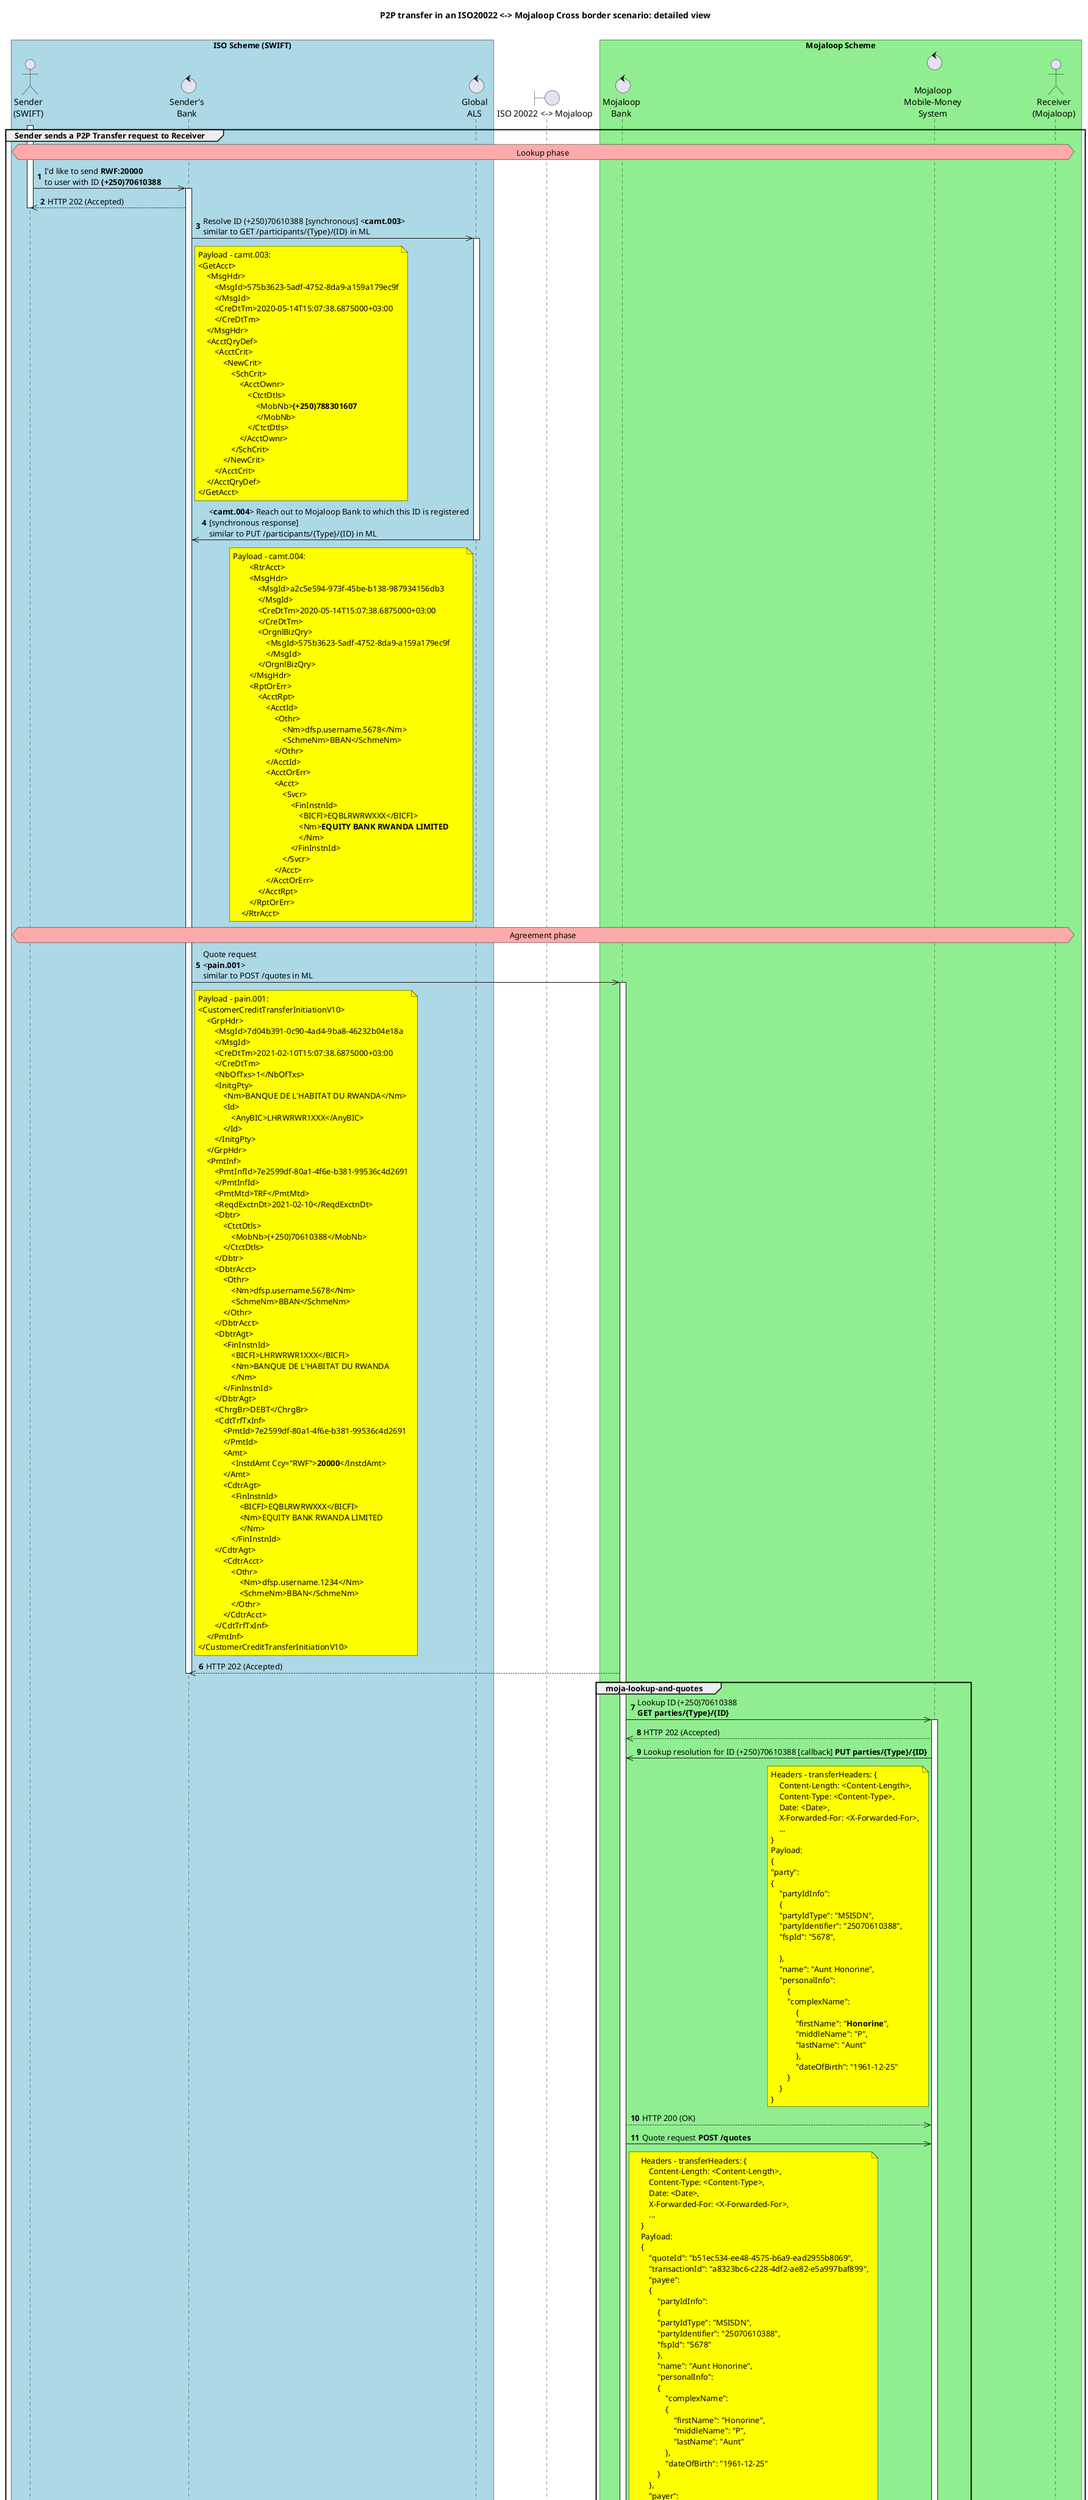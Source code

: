 /'*****
License
--------------
Copyright © 2020 Mojaloop Foundation

The Mojaloop files are made available by the Mojaloop Foundation under the Apache License, Version 2.0
(the "License") and you may not use these files except in compliance with the [License](http://www.apache.org/licenses/LICENSE-2.0). 

You may obtain a copy of the License at [http://www.apache.org/licenses/LICENSE-2.0](http://www.apache.org/licenses/LICENSE-2.0)

Unless required by applicable law or agreed to in writing, the Mojaloop files are distributed on an "AS IS" BASIS, WITHOUT WARRANTIES OR CONDITIONS OF ANY KIND, either express or implied. See the License for the specific language governing permissions and limitations under the [License](http://www.apache.org/licenses/LICENSE-2.0).
--------------
This is the official list of the Mojaloop project contributors for this file.
Names of the original copyright holders (individuals or organizations)
should be listed with a '*' in the first column. People who have
contributed from an organization can be listed under the organization
that actually holds the copyright for their contributions (see the
Gates Foundation organization for an example). Those individuals should have
their names indented and be marked with a '-'. Email address can be added
optionally within square brackets <email>.
* Gates Foundation

- Name Surname <name.surname@gatesfoundation.com>

- Sam Kummary <sam@modusbox.com>
 --------------
 ******'/

@startuml
' declate title
title P2P in a ISO20022 <-> Mojaloop Cross network scenario: Detailed

autonumber

' Actor Keys:
'   boundary - APIs/Interfaces, etc
'   collections - Kafka Topics
'   control - Kafka Consumers
'   entity - Database Access Objects
'   database - Database Persistance Store

' Actor Keys:
' participant - SendersBank, MojaloopBank, MLMMSystem and GALS
' actor - Sender/Receiver


' declare actors
actor "Sender\n(SWIFT)" as Sender
actor "Receiver\n(Mojaloop)" as Receiver
control "Global\nALS" as GALS
control "Sender's\nBank" as SendersBank
control "Mojaloop\nBank" as MojaloopBank
boundary "ISO 20022 <-> Mojaloop" as crossborder

control "\nMojaloop\nMobile-Money\nSystem" as MLMMSystem

box "ISO Scheme (SWIFT)" #LightBlue
	participant Sender
	participant SendersBank
    participant GALS
end box

boundary "ISO 20022 <-> Mojaloop" as crossborder

box "Mojaloop Scheme" #LightGreen
    participant MojaloopBank
	participant MLMMSystem
    participant Receiver
end box

title **P2P transfer in an ISO20022 <-> Mojaloop Cross border scenario: detailed view**\n

' start flow
group Sender sends a P2P Transfer request to Receiver
    hnote across #FFAAAA: Lookup phase
    activate Sender
    Sender ->> SendersBank: I'd like to send **RWF:20000**\nto user with ID **(+250)70610388**
    activate SendersBank
    Sender <<-- SendersBank: HTTP 202 (Accepted)
    deactivate Sender
    SendersBank ->> GALS: Resolve ID (+250)70610388 [synchronous] <**camt.003**>\nsimilar to GET /participants/{Type}/{ID} in ML
        note right of SendersBank #yellow
            Payload - camt.003:
            <GetAcct>
                <MsgHdr>
                    <MsgId>575b3623-5adf-4752-8da9-a159a179ec9f
                    </MsgId>
                    <CreDtTm>2020-05-14T15:07:38.6875000+03:00
                    </CreDtTm>
                </MsgHdr>
                <AcctQryDef>
                    <AcctCrit>
                        <NewCrit>
                            <SchCrit>
                                <AcctOwnr>
                                    <CtctDtls>
                                        <MobNb>**(+250)788301607**
                                        </MobNb>
                                    </CtctDtls>
                                </AcctOwnr>
                            </SchCrit>
                        </NewCrit>
                    </AcctCrit>
                </AcctQryDef>
            </GetAcct>
        end note
    activate GALS
    SendersBank <<- GALS: <**camt.004**> Reach out to Mojaloop Bank to which this ID is registered\n[synchronous response] \nsimilar to PUT /participants/{Type}/{ID} in ML
        note left of GALS #yellow
            Payload - camt.004:
            	<RtrAcct>
                    <MsgHdr>
                        <MsgId>a2c5e594-973f-45be-b138-987934156db3
                        </MsgId>
                        <CreDtTm>2020-05-14T15:07:38.6875000+03:00
                        </CreDtTm>
                        <OrgnlBizQry>										
                            <MsgId>575b3623-5adf-4752-8da9-a159a179ec9f
                            </MsgId>
                        </OrgnlBizQry>
                    </MsgHdr>
                    <RptOrErr>
                        <AcctRpt>
                            <AcctId>
                                <Othr>
                                    <Nm>dfsp.username.5678</Nm>
                                    <SchmeNm>BBAN</SchmeNm>
                                </Othr>
                            </AcctId>
                            <AcctOrErr>
                                <Acct>
                                    <Svcr>
                                        <FinInstnId>
                                            <BICFI>EQBLRWRWXXX</BICFI>
                                            <Nm>**EQUITY BANK RWANDA LIMITED**
                                            </Nm>
                                        </FinInstnId>
                                    </Svcr>
                                </Acct>
                            </AcctOrErr>
                        </AcctRpt>
                    </RptOrErr>
                </RtrAcct>
        end note
    deactivate GALS

    hnote across #FFAAAA: Agreement phase
    SendersBank ->> MojaloopBank: Quote request\n<**pain.001**>\nsimilar to POST /quotes in ML
        note right of SendersBank #yellow
            Payload - pain.001:
            <CustomerCreditTransferInitiationV10>
                <GrpHdr>
                    <MsgId>7d04b391-0c90-4ad4-9ba8-46232b04e18a
                    </MsgId>
                    <CreDtTm>2021-02-10T15:07:38.6875000+03:00
                    </CreDtTm>
                    <NbOfTxs>1</NbOfTxs>
                    <InitgPty>
                        <Nm>BANQUE DE L'HABITAT DU RWANDA</Nm>
                        <Id>
                            <AnyBIC>LHRWRWR1XXX</AnyBIC>
                        </Id>
                    </InitgPty>
                </GrpHdr>
                <PmtInf>
                    <PmtInfId>7e2599df-80a1-4f6e-b381-99536c4d2691
                    </PmtInfId>
                    <PmtMtd>TRF</PmtMtd>
                    <ReqdExctnDt>2021-02-10</ReqdExctnDt>
                    <Dbtr>
                        <CtctDtls>
                            <MobNb>(+250)70610388</MobNb>
                        </CtctDtls>
                    </Dbtr>
                    <DbtrAcct>
                        <Othr>
                            <Nm>dfsp.username.5678</Nm>
                            <SchmeNm>BBAN</SchmeNm>
                        </Othr>
                    </DbtrAcct>
                    <DbtrAgt>
                        <FinInstnId>
                            <BICFI>LHRWRWR1XXX</BICFI>
                            <Nm>BANQUE DE L'HABITAT DU RWANDA
                            </Nm>
                        </FinInstnId>
                    </DbtrAgt>
                    <ChrgBr>DEBT</ChrgBr>
                    <CdtTrfTxInf>
                        <PmtId>7e2599df-80a1-4f6e-b381-99536c4d2691
                        </PmtId>
                        <Amt>
                            <InstdAmt Ccy="RWF">**20000**</InstdAmt>
                        </Amt>
                        <CdtrAgt>
                            <FinInstnId>
                                <BICFI>EQBLRWRWXXX</BICFI>
                                <Nm>EQUITY BANK RWANDA LIMITED
                                </Nm>
                            </FinInstnId>
                    </CdtrAgt>
                        <CdtrAcct>
                            <Othr>
                                <Nm>dfsp.username.1234</Nm>
                                <SchmeNm>BBAN</SchmeNm>
                            </Othr>
                        </CdtrAcct>
                    </CdtTrfTxInf>
                </PmtInf>
            </CustomerCreditTransferInitiationV10>
        end note
    activate MojaloopBank
    SendersBank <<-- MojaloopBank: HTTP 202 (Accepted)
    deactivate SendersBank
    group moja-lookup-and-quotes
        MojaloopBank ->> MLMMSystem: Lookup ID (+250)70610388\n**GET parties/{Type}/{ID}**
        activate MLMMSystem
        MojaloopBank <<-- MLMMSystem: HTTP 202 (Accepted)
        MojaloopBank <<- MLMMSystem: Lookup resolution for ID (+250)70610388 [callback] **PUT parties/{Type}/{ID}**
            note left of MLMMSystem #yellow
                Headers - transferHeaders: {
                    Content-Length: <Content-Length>,
                    Content-Type: <Content-Type>,
                    Date: <Date>,
                    X-Forwarded-For: <X-Forwarded-For>,
                    ...
                }
                Payload:
                {
                "party":
                {
                    "partyIdInfo":
                    {
                    "partyIdType": "MSISDN", 
                    "partyIdentifier": "25070610388",
                    "fspId": "5678",
                    
                    },
                    "name": "Aunt Honorine",
                    "personalInfo": 
                        { 
                        "complexName": 
                            { 
                            "firstName": "**Honorine**",
                            "middleName": "P",
                            "lastName": "Aunt"
                            },
                            "dateOfBirth": "1961-12-25"
                        }
                    }
                } 
            end note
        MojaloopBank -->> MLMMSystem: HTTP 200 (OK)
        MojaloopBank ->> MLMMSystem: Quote request **POST /quotes**
            note right of MojaloopBank #yellow
                Headers - transferHeaders: {
                    Content-Length: <Content-Length>,
                    Content-Type: <Content-Type>,
                    Date: <Date>,
                    X-Forwarded-For: <X-Forwarded-For>,
                    ...
                }
                Payload:
                { 
                    "quoteId": "b51ec534-ee48-4575-b6a9-ead2955b8069",
                    "transactionId": "a8323bc6-c228-4df2-ae82-e5a997baf899",
                    "payee": 
                    { 
                        "partyIdInfo":
                        {
                        "partyIdType": "MSISDN", 
                        "partyIdentifier": "25070610388",
                        "fspId": "5678"
                        },
                        "name": "Aunt Honorine",
                        "personalInfo": 
                        { 
                            "complexName": 
                            { 
                                "firstName": "Honorine",
                                "middleName": "P",
                                "lastName": "Aunt"
                            }, 
                            "dateOfBirth": "1961-12-25" 
                        } 
                    }, 
                    "payer": 
                    { 
                        "partyIdInfo":
                        {
                        "partyIdType": "MSISDN", 
                        "partyIdentifier": "+1-574-265-1752",
                        "fspId": "1234"
                        },
                        "name": "Amanda Nunes",
                        "personalInfo": 
                        { 
                            "complexName": 
                            { 
                                "firstName": "Amanda",
                                "middleName": "J", 
                                "lastName": "Nunes" 
                            }, 
                            "dateOfBirth": "1984-01-01" 
                        } 
                    }, 
                    "amountType": "RECEIVE",
                    "amount":
                    { 
                        "currency": "RWF", 
                        "amount": "**20000**"
                    },
                    "transactionType": 
                    { 
                        "scenario": "DEPOSIT",  
                        "initiator": "PAYER", 
                        "initiatorType": "CONSUMER"
                    },
                    "expiration": "2021-03-19T08:38:08.699-04:00", 
            } 
            end note
        MojaloopBank <<-- MLMMSystem: HTTP 202 (Accepted)
        MojaloopBank <<- MLMMSystem: Quote response [callback]\n**PUT /quotes/{ID}**
            note left of MLMMSystem #yellow
                Headers - transferHeaders: {
                    Content-Length: <Content-Length>,
                    Content-Type: <Content-Type>,
                    Date: <Date>,
                    X-Forwarded-For: <X-Forwarded-For>,
                    ...
                }
                Payload:
                { 
                "transferAmount": 
                { 
                    "currency": "RWF", 
                    "amount": "**20200**" 
                },
                "payeeReceiveAmount": 
                { 
                    "currency": "RWF", 
                    "amount": "20000" 
                },
                "payeeFspFee":
                { 
                    "currency": "RWF",
                    "amount": "**200**" 
                }
                "expiration": "2016-05-24T08:38:08.699-04:00"
                "ilpPacket": "AYIBgQAAAAAAAASwNGxldmVsb25lLmRmc3AxLm1lci4
                                5T2RTOF81MDdqUUZERmZlakgyOVc4bXFmNEpLMH
                                lGTFGCAUBQU0svMS4wCk5vbmNlOiB1SXlweUYzY
                                3pYSXBFdzVVc05TYWh3CkVuY3J5cHRpb246IG5v
                                bmUKUGF5bWVudC1JZDogMTMyMzZhM2ItOGZhOC
                                00MTYzLTg0NDctNGMzZWQzZGE5OGE3CgpDb250
                                ZW50LUxlbmd0aDogMTM1CkNvbnRlbnQtVHlwZT
                                ogYXBwbGljYXRpb24vanNvbgpTZW5kZXItSWRl
                                bnRpZmllcjogOTI4MDYzOTEKCiJ7XCJmZWVcIj
                                owLFwidHJhbnNmZXJDb2RlXCI6XCJpbnZvaWNl
                                XCIsXCJkZWJpdE5hbWVcIjpcImFsaWNlIGNvb3
                                BlclwiLFwiY3JlZGl0TmFtZVwiOlwibWVyIGNo
                                YW50XCIsXCJkZWJpdElkZW50aWZpZXJcIjpcIj
                                kyODA2MzkxXCJ9IgA",
                "condition": "f5sqb7tBTWPd5Y8BDFdMm9BJR_MNI4isf8p8n4D5pHA"
            }
            end note
        MojaloopBank -->> MLMMSystem: HTTP 200 (OK)
        deactivate MLMMSystem
    end
    SendersBank <<- MojaloopBank: Quote response [callback] <**pain.013**>\nsimilar to **PUT /quotes/{ID}** in ML
    activate SendersBank
        note left of MojaloopBank #yellow
            Payload - pain.013:
            <CdtrPmtActvtnReq>
                <GrpHdr>
                    <MsgId>ca7797b6-c3be-4bfd-a101-904da8b75207</MsgId>
                    <CreDtTm>2021-02-10T15:07:38.6875000+03:00</CreDtTm>
                    <NbOfTxs>1</NbOfTxs>
                    <InitgPty>
                        <Nm>EQUITY BANK RWANDA LIMITED</Nm>
                        <Id>
                            <AnyBIC>EQBLRWRWXXX</AnyBIC>
                        </Id>
                    </InitgPty>
                </GrpHdr>
                <PmtInf>
                    <PmtInfId>7e2599df-80a1-4f6e-b381-99536c4d2691</PmtInfId>
                    <PmtMtd>TRF</PmtMtd>
                    <ReqdExctnDt>2021-02-10</ReqdExctnDt>
                    <SvcLvl>
                        <Cd>SDVA</Cd>
                    </SvcLvl>
                    <Dbtr>
                        <CtctDtls>
                            <MobNb>(+250)70610388</MobNb>
                        </CtctDtls>
                    </Dbtr>
                    <DbtrAcct>
                        <Othr>
                            <Nm>dfsp.username.5678</Nm>
                            <SchmeNm>BBAN</SchmeNm>
                        </Othr>
                    </DbtrAcct>
                    <DbtrAgt>
                        <FinInstnId>
                            <BICFI>LHRWRWR1XXX</BICFI>
                            <Nm>BANQUE DE L'HABITAT DU RWANDA</Nm>
                        </FinInstnId>
                    </DbtrAgt>
                    <ChrgBr>DEBT</ChrgBr>
                    <CdtTrfTxInf>
                        <PmtId>7e2599df-80a1-4f6e-b381-99536c4d2691</PmtId>
                        <Amt>
                            <InstdAmt Ccy="RWF">**20200**</InstdAmt>
                        </Amt>
                        <CdtrAgt>
                            <FinInstnId>
                                <BICFI>EQBLRWRWXXX</BICFI>
                                <Nm>EQUITY BANK RWANDA LIMITED</Nm>
                            </FinInstnId>
                    </CdtrAgt>
                        <CdtrAcct>
                            <Othr>
                            <Nm>dfsp.username.1234</Nm>
                                <SchmeNm>BBAN</SchmeNm>
                            </Othr>
                        </CdtrAcct>
                    </CdtTrfTxInf>
                </PmtInf>
                <SplmtryData>
                    <Envlp>
                        <Document>
                            <IlpData>
                                <Condition>fH9pAYDQbmoZLPbvv3CSW2RfjU4jvM4ApG_fqGnR7Xs
                                </Condition>
                            </IlpData>
                        </Document>
                    </Envlp>
                </SplmtryData>
            </CdtrPmtActvtnReq>
        end note
    SendersBank -->> MojaloopBank: HTTP 200 (OK)
    deactivate MojaloopBank
    Sender <<- SendersBank: Are you ok with charges - **RWF:200**
    activate Sender
    Sender ->> SendersBank: Yes, please proceed
    deactivate Sender

    hnote across #FFAAAA: Transfer phase
    SendersBank ->> MojaloopBank: Transfer request\n<**pacs.008**>\nsimilar to POST /transfers
    activate MojaloopBank
        note right of SendersBank #yellow
            Payload - pacs.008:
            <FIToFICstmrCdtTrf>
                <GrpHdr>
                    <MsgId>7e2599df-80a1-4f6e-b381-99536c4d2691</MsgId>
                    <CreDtTm>2021-02-10T15:07:38.6875000+03:00</CreDtTm>
                    <NbOfTxs>1</NbOfTxs>
                    <SttlmInf>
                        <SttlmMtd>CLRG</SttlmMtd>
                    </SttlmInf>
                    <InitgPty>
                        <Nm>EQUITY BANK RWANDA LIMITED</Nm>
                        <Id>
                            <AnyBIC>EQBLRWRWXXX</AnyBIC>
                        </Id>
                    </InitgPty>
                </GrpHdr>
                <CdtTrfTxInf>
                    <PmtInfId>0120a604-aa80-43da-b6f6-c1d5f8aa622e</PmtInfId>
                    <IntrBkSttlmAmt Ccy="RWF">**20200**</IntrBkSttlmAmt>
                    <ChrgBr>DEBT</ChrgBr>
                    <ChrgsInf>
                        <Amt Ccy="RWF">**200**</Amt>
                    </ChrgsInf>
                    <Dbtr>
                        <CtctDtls>
                            <MobNb>(+250)70610388</MobNb>
                        </CtctDtls>
                    </Dbtr>
                    <DbtrAcct>
                        <Othr>
                            <Nm>dfsp.username.5678</Nm>
                            <SchmeNm>BBAN</SchmeNm>
                        </Othr>
                    </DbtrAcct>
                    <DbtrAgt>
                        <FinInstnId>
                            <BICFI>LHRWRWR1XXX</BICFI>
                            <Nm>BANQUE DE L'HABITAT DU RWANDA</Nm>
                        </FinInstnId>
                    </DbtrAgt>
                    <CdtrAgt>
                        <FinInstnId>
                            <BICFI>EQBLRWRWXXX</BICFI>
                            <Nm>EQUITY BANK RWANDA LIMITED</Nm>
                        </FinInstnId>
                    </CdtrAgt>
                    <CdtrAcct>
                        <Othr>
                        <Nm>dfsp.username.1234</Nm>
                            <SchmeNm>BBAN</SchmeNm>
                        </Othr>
                    </CdtrAcct>
                </CdtTrfTxInf>
                <SplmtryData>
                    <Envlp>
                        <Document>
                            <IlpData>
                                <Condition>fH9pAYDQbmoZLPbvv3CSW2RfjU4jvM4ApG_fqGnR7Xs
                                </Condition>
                            </IlpData>
                        </Document>
                    </Envlp>
                </SplmtryData>
            </FIToFICstmrCdtTrf>
        end note
    SendersBank <<-- MojaloopBank: HTTP 202 (Accepted)
    deactivate SendersBank
    MojaloopBank ->> MLMMSystem: Transfer request\n**POST /transfers**
    activate MLMMSystem
        note right of MojaloopBank #yellow
            Headers - transferHeaders: {
                Content-Length: <Content-Length>,
                Content-Type: <Content-Type>,
                Date: <Date>,
                X-Forwarded-For: <X-Forwarded-For>,
                ...
            }
            Payload:
            { 
                "transferId": "b51ec534-ee48-4575-b6a9-ead2955b8069", 
                "payeeFsp": "5678", 
                "payerFsp": "1234",
                "amount": 
                { 
                    "currency": "RWF", 
                    "amount": "**20200**" 
                }, 
                "ilpPacket": "AYIBgQAAAAAAAASwNGxldmVsb25lLmRmc3AxLm1lci4
                                5T2RTOF81MDdqUUZERmZlakgyOVc4bXFmNEpLMHlG
                                TFGCAUBQU0svMS4wCk5vbmNlOiB1SXlweUYzY3pYS
                                XBFdzVVc05TYWh3CkVuY3J5cHRpb246IG5vbmUKUG
                                F5bWVudC1JZDogMTMyMzZhM2ItOGZhOC00MTYzLTg
                                0NDctNGMzZWQzZGE5OGE3CgpDb250ZW50LUxlbmd0
                                aDogMTM1CkNvbnRlbnQtVHlwZTogYXBwbGljYXRpb
                                24vanNvbgpTZW5kZXItSWRlbnRpZmllcjogOTI4MD
                                YzOTEKCiJ7XCJmZWVcIjowLFwidHJhbnNmZXJDb2R
                                lXCI6XCJpbnZvaWNlXCIsXCJkZWJpdE5hbWVcIjpc
                                ImFsaWNlIGNvb3BlclwiLFwiY3JlZGl0TmFtZVwiO
                                lwibWVyIGNoYW50XCIsXCJkZWJpdElkZW50aWZpZX
                                JcIjpcIjkyODA2MzkxXCJ9IgA",
                "condition": "f5sqb7tBTWPd5Y8BDFdMm9BJR_MNI4isf8p8n4D5pHA",
                "expiration": "2021-03-19T08:38:08.699-04:00"
          }
        end note
    MojaloopBank <<-- MLMMSystem: HTTP 202 (Accepted)
    MojaloopBank <<- MLMMSystem: Transfer Fulfilment [callback]\n**PUT /transfers/{ID}**
        note left of MLMMSystem #yellow
            Headers - transferHeaders: {
                Content-Length: <Content-Length>,
                Content-Type: <Content-Type>,
                Date: <Date>,
                X-Forwarded-For: <X-Forwarded-For>,
                ...
            }
            Payload:
            { 
                "fulfilment": "WLctttbu2HvTsa1XWvUoGRcQozHsqeu9Ahl2JW9Bsu8",
                "completedTimestamp": "2016-05-24T08:38:08.699-04:00",
                "transferState": "**COMMITTED**"
            }
        end note
    MojaloopBank -->> MLMMSystem: HTTP 200 (OK)
    MLMMSystem ->> Receiver: Payment notification:\nYou received **RWF:20000**
    deactivate MLMMSystem
    SendersBank <<- MojaloopBank: Transfer response [callback]\n<**pain.002**>\nsimilar to PUT /transfers/{ID} in ML
    activate SendersBank
        note left of MojaloopBank #yellow
            Payload - pain.002:
            <CustomerPaymentStatusReportV11>
                <GrpHdr>
                    <MsgId>7e2599df-80a1-4f6e-b381-99536c4d2691</MsgId>
                    <CreDtTm>2021-02-10T15:07:38.6875000+03:00</CreDtTm>
                    <DbtrAgt>                                                  
                        <FinInstnId>
                            <BICFI>LHRWRWR1XXX</BICFI>
                            <Nm>BANQUE DE L'HABITAT DU RWANDA</Nm>
                        </FinInstnId>
                    </DbtrAgt>
                    <CdtrAgt>                                              
                        <FinInstnId>
                            <BICFI>EQBLRWRWXXX</BICFI>
                            <Nm>EQUITY BANK RWANDA LIMITED</Nm>
                        </FinInstnId>
                    </CdtrAgt>
                </GrpHdr>
                <OrgnlGrpInfAndSts>
                    <OrgnlMsgId>7e2599df-80a1-4f6e-b381-99536c4d2691</OrgnlMsgId>
                    <OrgnlMsgNmId>pacs.008.001.09</OrgnlMsgNmId>
                    <GrpSts>ACCC</GrpSts>
                </OrgnlGrpInfAndSts>
                <SplmtryData>
                    <Envlp>
                        <Document>
                            <IlpData>
                                <Fulfilment>mhPUT9ZAwd-BXLfeSd7-YPh46rBWRNBiTCSWjpku90s
                                **</Fulfilment>
                            </IlpData>
                        </Document>
                    </Envlp>
                </SplmtryData>
            </CustomerPaymentStatusReportV11>
        end note
    SendersBank -->> MojaloopBank: HTTP 200 (OK)
    deactivate MojaloopBank

    Sender <<- SendersBank: Payment notification:\nSent **RWF:20200**
    activate Sender
    Sender -->> SendersBank: HTTP 200 (OK)
    deactivate Sender
    deactivate SendersBank
    deactivate Sender
end

@enduml
